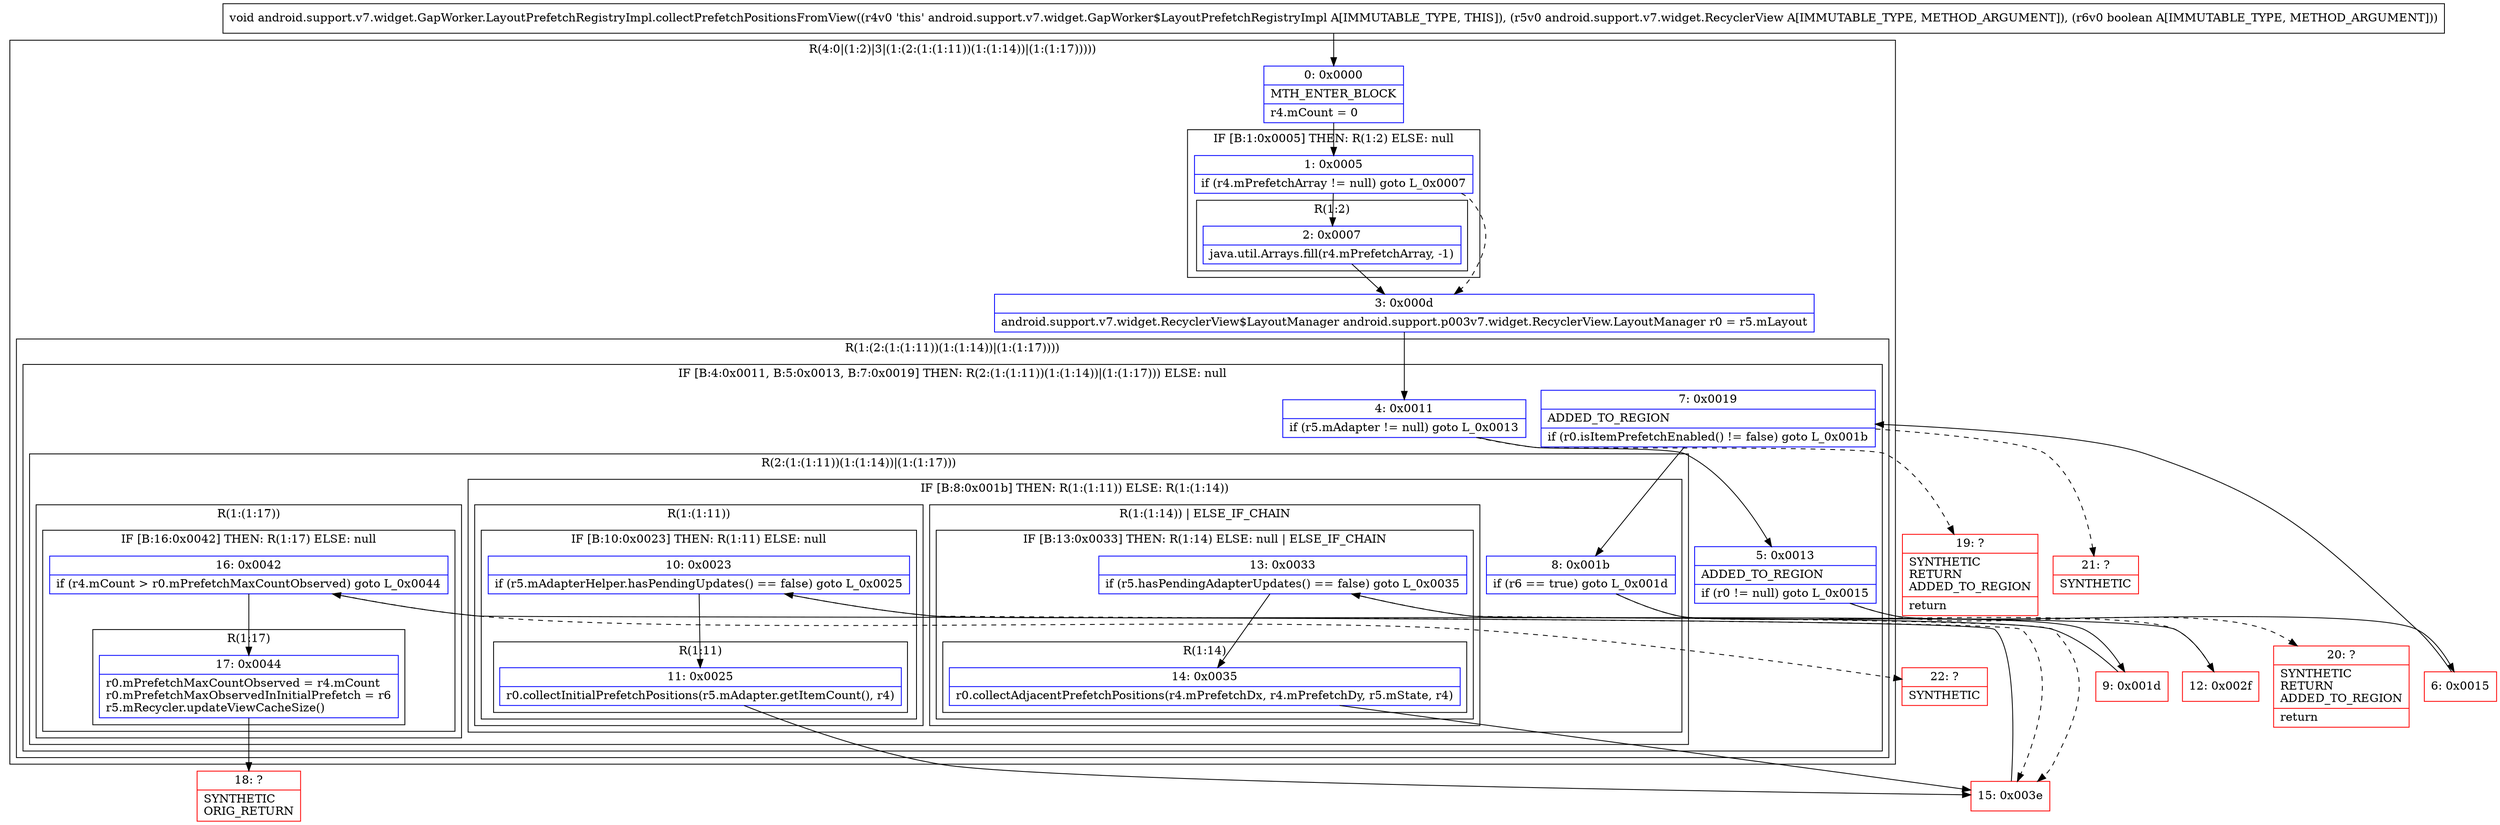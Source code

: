 digraph "CFG forandroid.support.v7.widget.GapWorker.LayoutPrefetchRegistryImpl.collectPrefetchPositionsFromView(Landroid\/support\/v7\/widget\/RecyclerView;Z)V" {
subgraph cluster_Region_1935690944 {
label = "R(4:0|(1:2)|3|(1:(2:(1:(1:11))(1:(1:14))|(1:(1:17)))))";
node [shape=record,color=blue];
Node_0 [shape=record,label="{0\:\ 0x0000|MTH_ENTER_BLOCK\l|r4.mCount = 0\l}"];
subgraph cluster_IfRegion_109970379 {
label = "IF [B:1:0x0005] THEN: R(1:2) ELSE: null";
node [shape=record,color=blue];
Node_1 [shape=record,label="{1\:\ 0x0005|if (r4.mPrefetchArray != null) goto L_0x0007\l}"];
subgraph cluster_Region_1129602918 {
label = "R(1:2)";
node [shape=record,color=blue];
Node_2 [shape=record,label="{2\:\ 0x0007|java.util.Arrays.fill(r4.mPrefetchArray, \-1)\l}"];
}
}
Node_3 [shape=record,label="{3\:\ 0x000d|android.support.v7.widget.RecyclerView$LayoutManager android.support.p003v7.widget.RecyclerView.LayoutManager r0 = r5.mLayout\l}"];
subgraph cluster_Region_227344754 {
label = "R(1:(2:(1:(1:11))(1:(1:14))|(1:(1:17))))";
node [shape=record,color=blue];
subgraph cluster_IfRegion_1729092630 {
label = "IF [B:4:0x0011, B:5:0x0013, B:7:0x0019] THEN: R(2:(1:(1:11))(1:(1:14))|(1:(1:17))) ELSE: null";
node [shape=record,color=blue];
Node_4 [shape=record,label="{4\:\ 0x0011|if (r5.mAdapter != null) goto L_0x0013\l}"];
Node_5 [shape=record,label="{5\:\ 0x0013|ADDED_TO_REGION\l|if (r0 != null) goto L_0x0015\l}"];
Node_7 [shape=record,label="{7\:\ 0x0019|ADDED_TO_REGION\l|if (r0.isItemPrefetchEnabled() != false) goto L_0x001b\l}"];
subgraph cluster_Region_235370649 {
label = "R(2:(1:(1:11))(1:(1:14))|(1:(1:17)))";
node [shape=record,color=blue];
subgraph cluster_IfRegion_2028057289 {
label = "IF [B:8:0x001b] THEN: R(1:(1:11)) ELSE: R(1:(1:14))";
node [shape=record,color=blue];
Node_8 [shape=record,label="{8\:\ 0x001b|if (r6 == true) goto L_0x001d\l}"];
subgraph cluster_Region_430931420 {
label = "R(1:(1:11))";
node [shape=record,color=blue];
subgraph cluster_IfRegion_2093775114 {
label = "IF [B:10:0x0023] THEN: R(1:11) ELSE: null";
node [shape=record,color=blue];
Node_10 [shape=record,label="{10\:\ 0x0023|if (r5.mAdapterHelper.hasPendingUpdates() == false) goto L_0x0025\l}"];
subgraph cluster_Region_100393157 {
label = "R(1:11)";
node [shape=record,color=blue];
Node_11 [shape=record,label="{11\:\ 0x0025|r0.collectInitialPrefetchPositions(r5.mAdapter.getItemCount(), r4)\l}"];
}
}
}
subgraph cluster_Region_1228539322 {
label = "R(1:(1:14)) | ELSE_IF_CHAIN\l";
node [shape=record,color=blue];
subgraph cluster_IfRegion_1010336174 {
label = "IF [B:13:0x0033] THEN: R(1:14) ELSE: null | ELSE_IF_CHAIN\l";
node [shape=record,color=blue];
Node_13 [shape=record,label="{13\:\ 0x0033|if (r5.hasPendingAdapterUpdates() == false) goto L_0x0035\l}"];
subgraph cluster_Region_1131274322 {
label = "R(1:14)";
node [shape=record,color=blue];
Node_14 [shape=record,label="{14\:\ 0x0035|r0.collectAdjacentPrefetchPositions(r4.mPrefetchDx, r4.mPrefetchDy, r5.mState, r4)\l}"];
}
}
}
}
subgraph cluster_Region_1587239528 {
label = "R(1:(1:17))";
node [shape=record,color=blue];
subgraph cluster_IfRegion_840610483 {
label = "IF [B:16:0x0042] THEN: R(1:17) ELSE: null";
node [shape=record,color=blue];
Node_16 [shape=record,label="{16\:\ 0x0042|if (r4.mCount \> r0.mPrefetchMaxCountObserved) goto L_0x0044\l}"];
subgraph cluster_Region_736896906 {
label = "R(1:17)";
node [shape=record,color=blue];
Node_17 [shape=record,label="{17\:\ 0x0044|r0.mPrefetchMaxCountObserved = r4.mCount\lr0.mPrefetchMaxObservedInInitialPrefetch = r6\lr5.mRecycler.updateViewCacheSize()\l}"];
}
}
}
}
}
}
}
Node_6 [shape=record,color=red,label="{6\:\ 0x0015}"];
Node_9 [shape=record,color=red,label="{9\:\ 0x001d}"];
Node_12 [shape=record,color=red,label="{12\:\ 0x002f}"];
Node_15 [shape=record,color=red,label="{15\:\ 0x003e}"];
Node_18 [shape=record,color=red,label="{18\:\ ?|SYNTHETIC\lORIG_RETURN\l}"];
Node_19 [shape=record,color=red,label="{19\:\ ?|SYNTHETIC\lRETURN\lADDED_TO_REGION\l|return\l}"];
Node_20 [shape=record,color=red,label="{20\:\ ?|SYNTHETIC\lRETURN\lADDED_TO_REGION\l|return\l}"];
Node_21 [shape=record,color=red,label="{21\:\ ?|SYNTHETIC\l}"];
Node_22 [shape=record,color=red,label="{22\:\ ?|SYNTHETIC\l}"];
MethodNode[shape=record,label="{void android.support.v7.widget.GapWorker.LayoutPrefetchRegistryImpl.collectPrefetchPositionsFromView((r4v0 'this' android.support.v7.widget.GapWorker$LayoutPrefetchRegistryImpl A[IMMUTABLE_TYPE, THIS]), (r5v0 android.support.v7.widget.RecyclerView A[IMMUTABLE_TYPE, METHOD_ARGUMENT]), (r6v0 boolean A[IMMUTABLE_TYPE, METHOD_ARGUMENT])) }"];
MethodNode -> Node_0;
Node_0 -> Node_1;
Node_1 -> Node_2;
Node_1 -> Node_3[style=dashed];
Node_2 -> Node_3;
Node_3 -> Node_4;
Node_4 -> Node_5;
Node_4 -> Node_19[style=dashed];
Node_5 -> Node_6;
Node_5 -> Node_20[style=dashed];
Node_7 -> Node_8;
Node_7 -> Node_21[style=dashed];
Node_8 -> Node_9;
Node_8 -> Node_12[style=dashed];
Node_10 -> Node_11;
Node_10 -> Node_15[style=dashed];
Node_11 -> Node_15;
Node_13 -> Node_14;
Node_13 -> Node_15[style=dashed];
Node_14 -> Node_15;
Node_16 -> Node_17;
Node_16 -> Node_22[style=dashed];
Node_17 -> Node_18;
Node_6 -> Node_7;
Node_9 -> Node_10;
Node_12 -> Node_13;
Node_15 -> Node_16;
}

